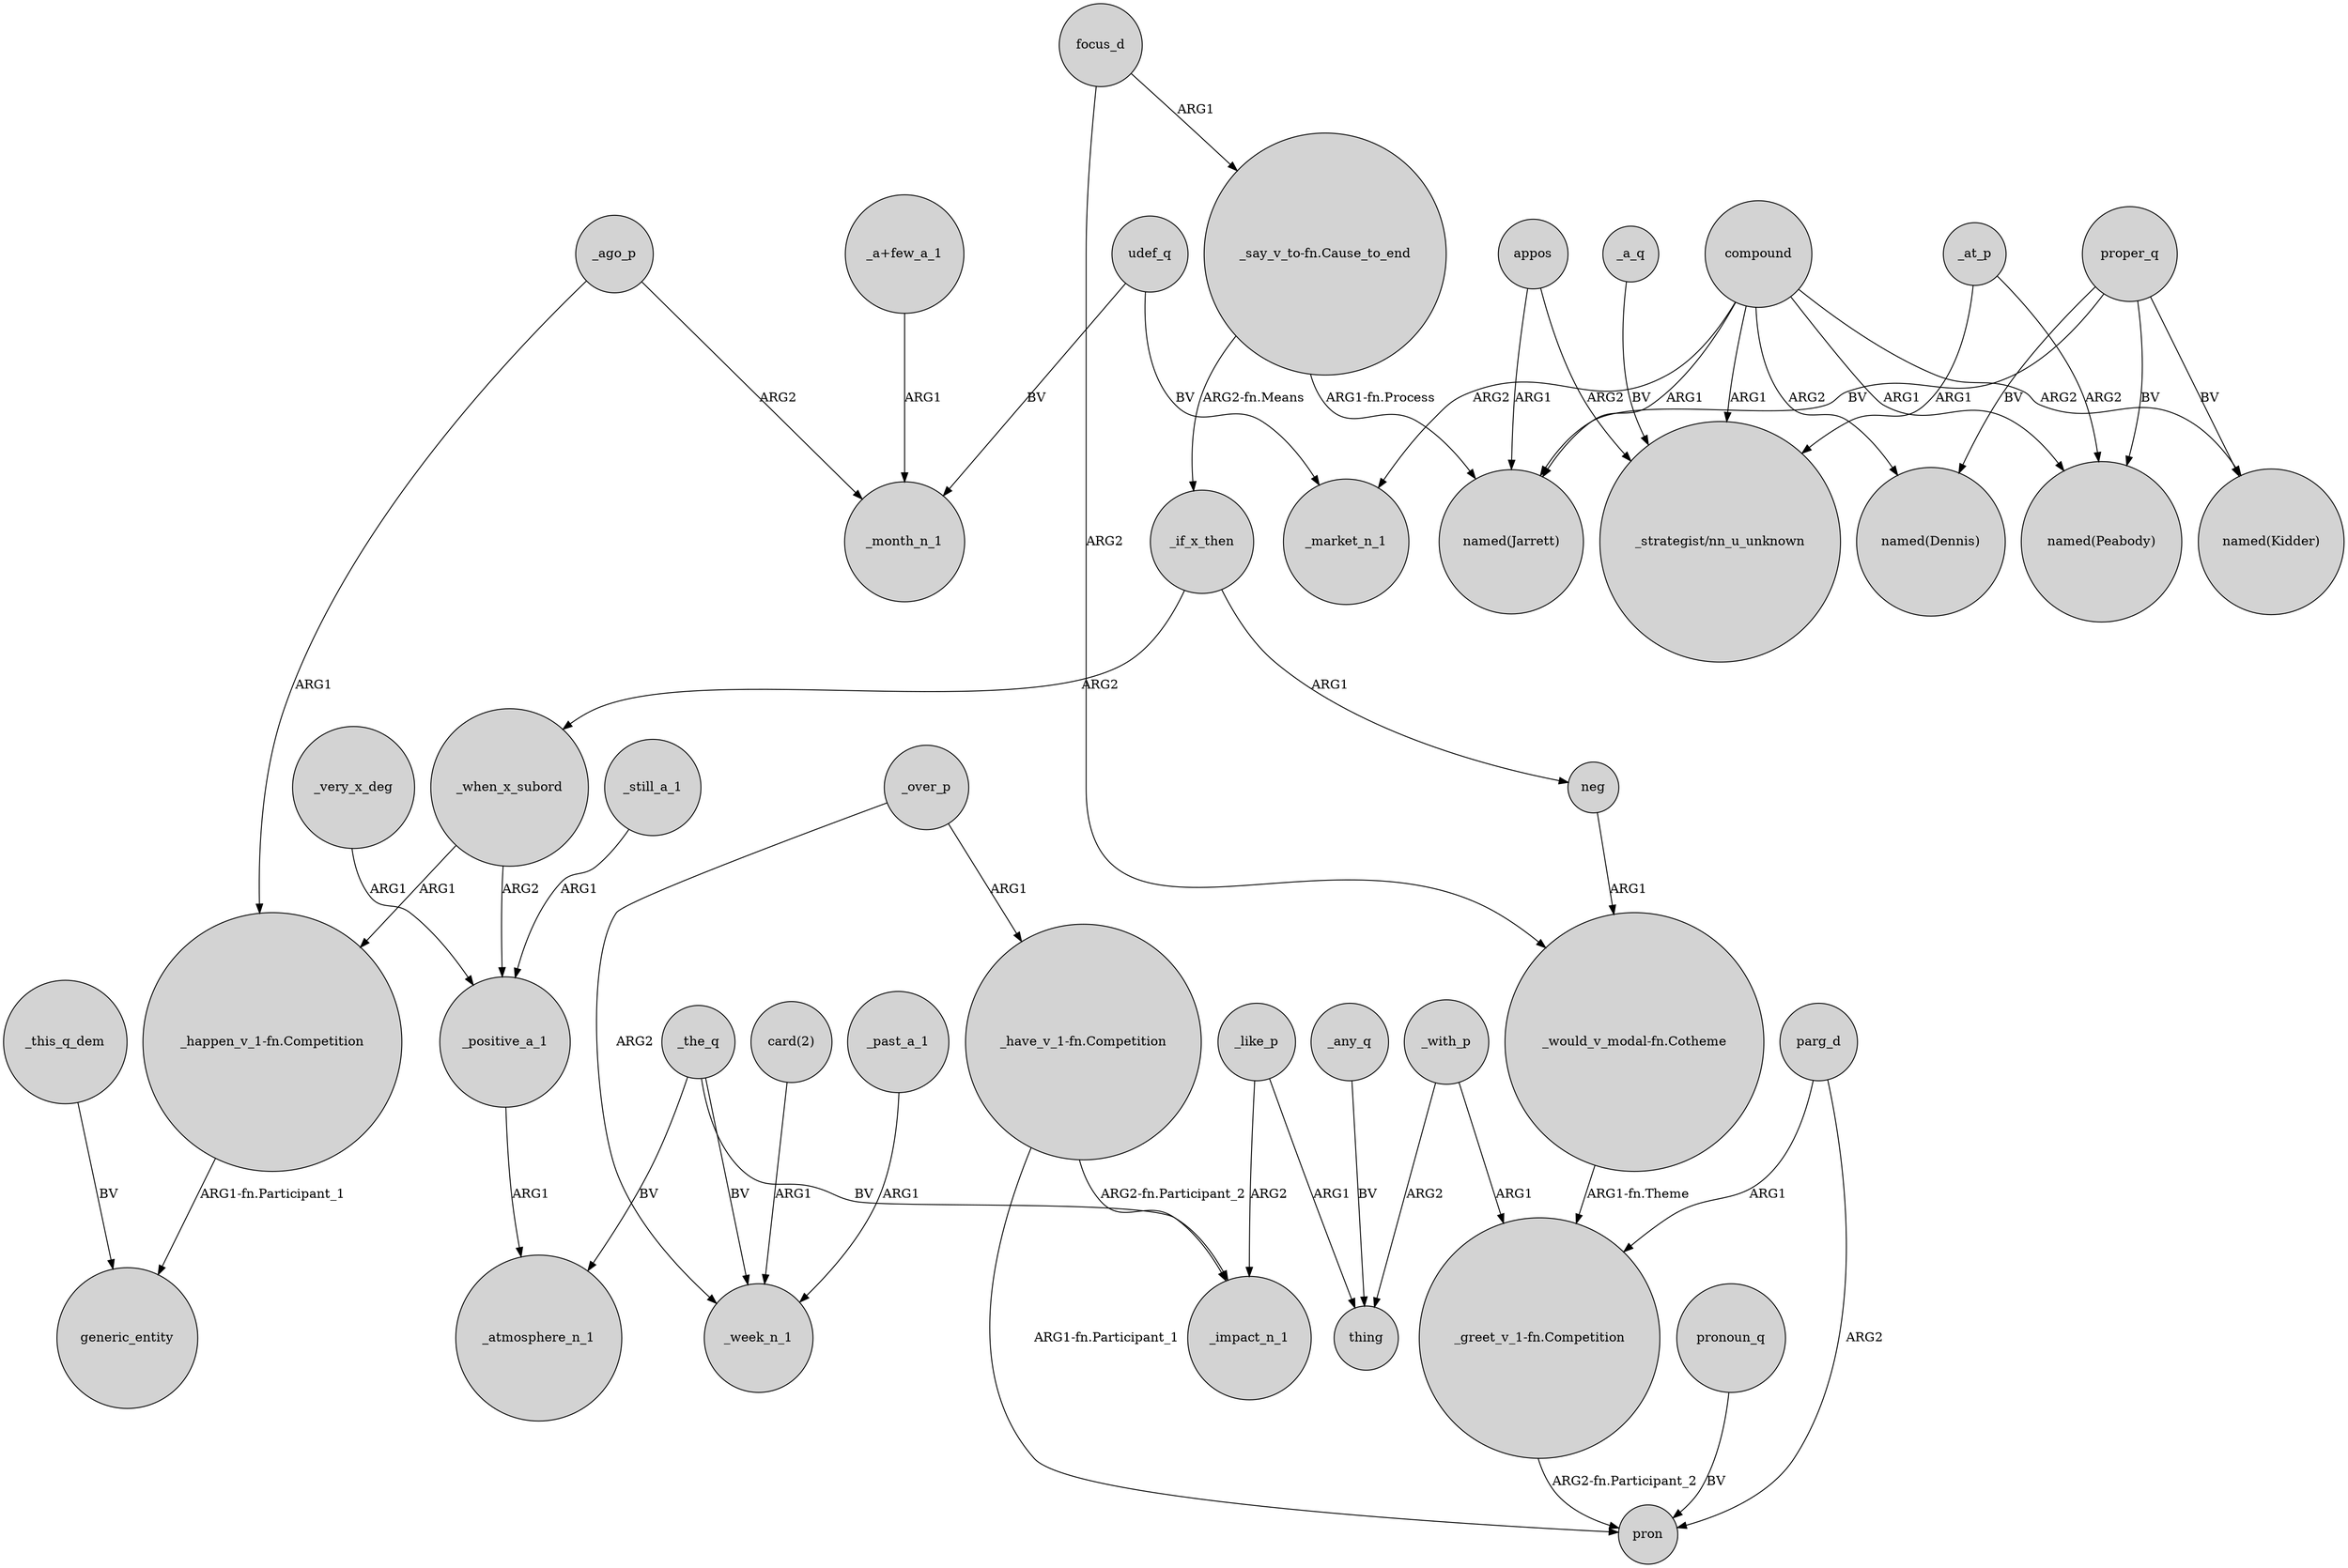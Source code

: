 digraph {
	node [shape=circle style=filled]
	udef_q -> _month_n_1 [label=BV]
	_ago_p -> "_happen_v_1-fn.Competition" [label=ARG1]
	_the_q -> _week_n_1 [label=BV]
	_over_p -> "_have_v_1-fn.Competition" [label=ARG1]
	udef_q -> _market_n_1 [label=BV]
	_very_x_deg -> _positive_a_1 [label=ARG1]
	appos -> "named(Jarrett)" [label=ARG1]
	"_say_v_to-fn.Cause_to_end" -> _if_x_then [label="ARG2-fn.Means"]
	_at_p -> "_strategist/nn_u_unknown" [label=ARG1]
	proper_q -> "named(Jarrett)" [label=BV]
	compound -> "named(Peabody)" [label=ARG1]
	compound -> "named(Dennis)" [label=ARG2]
	_the_q -> _impact_n_1 [label=BV]
	proper_q -> "named(Peabody)" [label=BV]
	"_happen_v_1-fn.Competition" -> generic_entity [label="ARG1-fn.Participant_1"]
	focus_d -> "_would_v_modal-fn.Cotheme" [label=ARG2]
	focus_d -> "_say_v_to-fn.Cause_to_end" [label=ARG1]
	compound -> _market_n_1 [label=ARG2]
	_any_q -> thing [label=BV]
	"_have_v_1-fn.Competition" -> pron [label="ARG1-fn.Participant_1"]
	parg_d -> pron [label=ARG2]
	_when_x_subord -> _positive_a_1 [label=ARG2]
	compound -> "_strategist/nn_u_unknown" [label=ARG1]
	"_have_v_1-fn.Competition" -> _impact_n_1 [label="ARG2-fn.Participant_2"]
	appos -> "_strategist/nn_u_unknown" [label=ARG2]
	pronoun_q -> pron [label=BV]
	neg -> "_would_v_modal-fn.Cotheme" [label=ARG1]
	_positive_a_1 -> _atmosphere_n_1 [label=ARG1]
	_past_a_1 -> _week_n_1 [label=ARG1]
	_this_q_dem -> generic_entity [label=BV]
	_like_p -> _impact_n_1 [label=ARG2]
	_like_p -> thing [label=ARG1]
	compound -> "named(Kidder)" [label=ARG2]
	_at_p -> "named(Peabody)" [label=ARG2]
	"_greet_v_1-fn.Competition" -> pron [label="ARG2-fn.Participant_2"]
	_over_p -> _week_n_1 [label=ARG2]
	_still_a_1 -> _positive_a_1 [label=ARG1]
	_the_q -> _atmosphere_n_1 [label=BV]
	_ago_p -> _month_n_1 [label=ARG2]
	parg_d -> "_greet_v_1-fn.Competition" [label=ARG1]
	_with_p -> thing [label=ARG2]
	compound -> "named(Jarrett)" [label=ARG1]
	proper_q -> "named(Dennis)" [label=BV]
	_if_x_then -> _when_x_subord [label=ARG2]
	"_a+few_a_1" -> _month_n_1 [label=ARG1]
	_a_q -> "_strategist/nn_u_unknown" [label=BV]
	_with_p -> "_greet_v_1-fn.Competition" [label=ARG1]
	"card(2)" -> _week_n_1 [label=ARG1]
	"_would_v_modal-fn.Cotheme" -> "_greet_v_1-fn.Competition" [label="ARG1-fn.Theme"]
	proper_q -> "named(Kidder)" [label=BV]
	"_say_v_to-fn.Cause_to_end" -> "named(Jarrett)" [label="ARG1-fn.Process"]
	_when_x_subord -> "_happen_v_1-fn.Competition" [label=ARG1]
	_if_x_then -> neg [label=ARG1]
}
